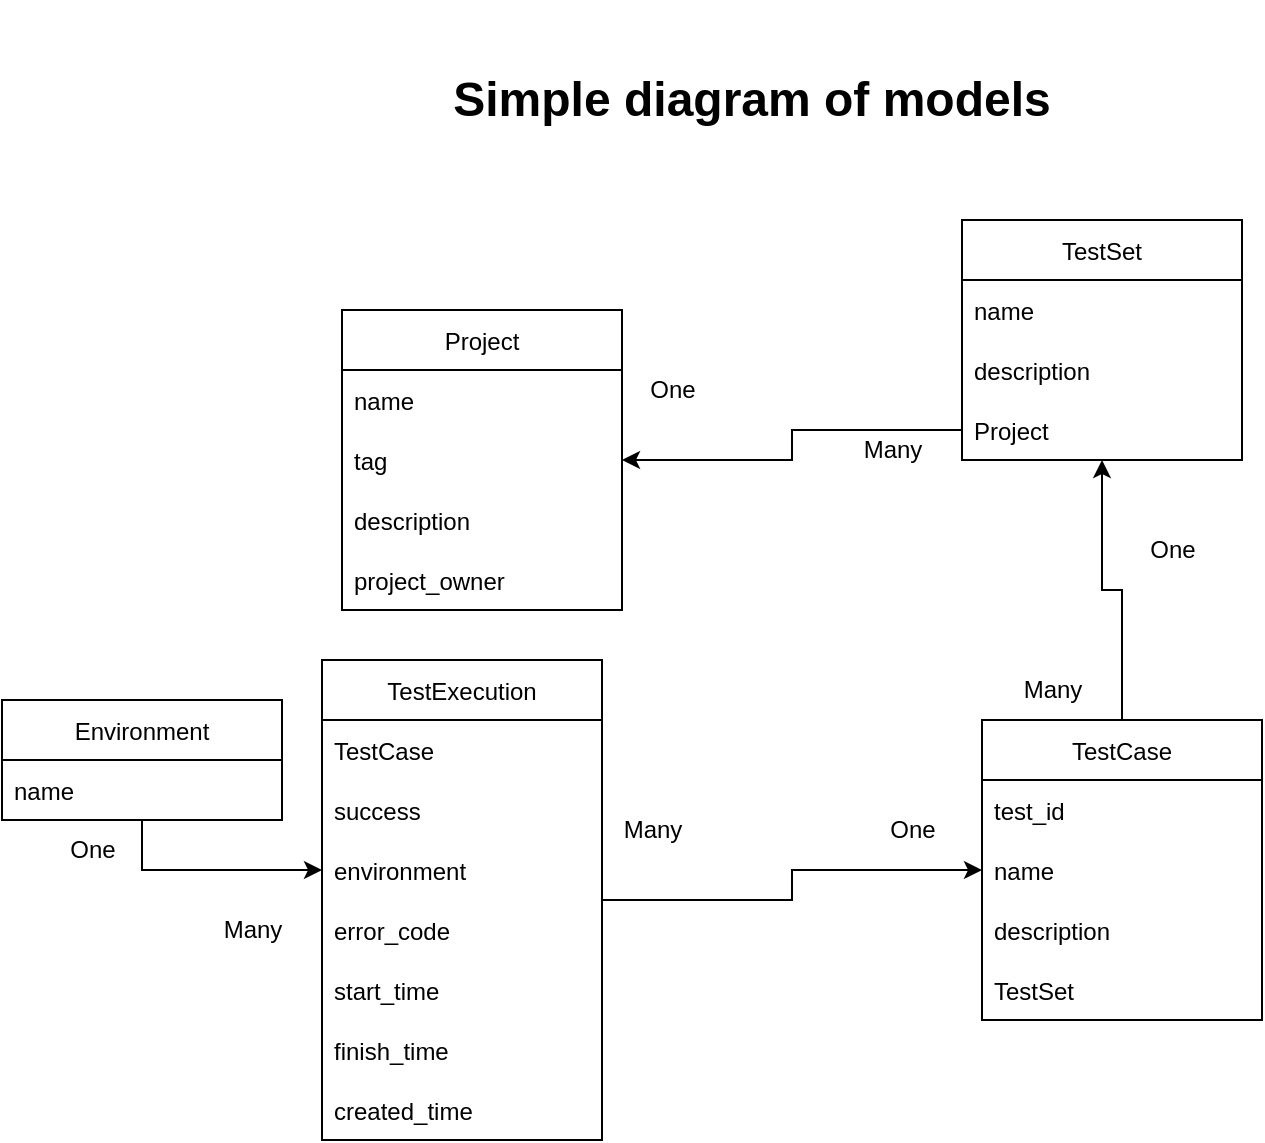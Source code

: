 <mxfile version="20.2.3" type="device"><diagram id="R2lEEEUBdFMjLlhIrx00" name="Page-1"><mxGraphModel dx="427" dy="1132" grid="1" gridSize="10" guides="1" tooltips="1" connect="1" arrows="1" fold="1" page="1" pageScale="1" pageWidth="850" pageHeight="1100" math="0" shadow="0" extFonts="Permanent Marker^https://fonts.googleapis.com/css?family=Permanent+Marker"><root><mxCell id="0"/><mxCell id="1" parent="0"/><mxCell id="YJHRBUtJpjxgZWYZYIQi-1" value="Project" style="swimlane;fontStyle=0;childLayout=stackLayout;horizontal=1;startSize=30;horizontalStack=0;resizeParent=1;resizeParentMax=0;resizeLast=0;collapsible=1;marginBottom=0;" vertex="1" parent="1"><mxGeometry x="190" y="345" width="140" height="150" as="geometry"/></mxCell><mxCell id="YJHRBUtJpjxgZWYZYIQi-2" value="name" style="text;strokeColor=none;fillColor=none;align=left;verticalAlign=middle;spacingLeft=4;spacingRight=4;overflow=hidden;points=[[0,0.5],[1,0.5]];portConstraint=eastwest;rotatable=0;" vertex="1" parent="YJHRBUtJpjxgZWYZYIQi-1"><mxGeometry y="30" width="140" height="30" as="geometry"/></mxCell><mxCell id="YJHRBUtJpjxgZWYZYIQi-40" value="tag" style="text;strokeColor=none;fillColor=none;align=left;verticalAlign=middle;spacingLeft=4;spacingRight=4;overflow=hidden;points=[[0,0.5],[1,0.5]];portConstraint=eastwest;rotatable=0;" vertex="1" parent="YJHRBUtJpjxgZWYZYIQi-1"><mxGeometry y="60" width="140" height="30" as="geometry"/></mxCell><mxCell id="YJHRBUtJpjxgZWYZYIQi-3" value="description    " style="text;strokeColor=none;fillColor=none;align=left;verticalAlign=middle;spacingLeft=4;spacingRight=4;overflow=hidden;points=[[0,0.5],[1,0.5]];portConstraint=eastwest;rotatable=0;" vertex="1" parent="YJHRBUtJpjxgZWYZYIQi-1"><mxGeometry y="90" width="140" height="30" as="geometry"/></mxCell><mxCell id="YJHRBUtJpjxgZWYZYIQi-4" value="project_owner" style="text;strokeColor=none;fillColor=none;align=left;verticalAlign=middle;spacingLeft=4;spacingRight=4;overflow=hidden;points=[[0,0.5],[1,0.5]];portConstraint=eastwest;rotatable=0;" vertex="1" parent="YJHRBUtJpjxgZWYZYIQi-1"><mxGeometry y="120" width="140" height="30" as="geometry"/></mxCell><mxCell id="YJHRBUtJpjxgZWYZYIQi-5" value="&lt;h1&gt;Simple diagram of models&lt;/h1&gt;" style="text;html=1;align=center;verticalAlign=middle;whiteSpace=wrap;rounded=0;perimeterSpacing=0;glass=0;fillColor=none;" vertex="1" parent="1"><mxGeometry x="220" y="190" width="350" height="100" as="geometry"/></mxCell><mxCell id="YJHRBUtJpjxgZWYZYIQi-19" style="edgeStyle=orthogonalEdgeStyle;rounded=0;orthogonalLoop=1;jettySize=auto;html=1;" edge="1" parent="1" source="YJHRBUtJpjxgZWYZYIQi-7" target="YJHRBUtJpjxgZWYZYIQi-13"><mxGeometry relative="1" as="geometry"/></mxCell><mxCell id="YJHRBUtJpjxgZWYZYIQi-7" value="TestExecution" style="swimlane;fontStyle=0;childLayout=stackLayout;horizontal=1;startSize=30;horizontalStack=0;resizeParent=1;resizeParentMax=0;resizeLast=0;collapsible=1;marginBottom=0;" vertex="1" parent="1"><mxGeometry x="180" y="520" width="140" height="240" as="geometry"/></mxCell><mxCell id="YJHRBUtJpjxgZWYZYIQi-8" value="TestCase" style="text;strokeColor=none;fillColor=none;align=left;verticalAlign=middle;spacingLeft=4;spacingRight=4;overflow=hidden;points=[[0,0.5],[1,0.5]];portConstraint=eastwest;rotatable=0;" vertex="1" parent="YJHRBUtJpjxgZWYZYIQi-7"><mxGeometry y="30" width="140" height="30" as="geometry"/></mxCell><mxCell id="YJHRBUtJpjxgZWYZYIQi-12" value="success" style="text;strokeColor=none;fillColor=none;align=left;verticalAlign=middle;spacingLeft=4;spacingRight=4;overflow=hidden;points=[[0,0.5],[1,0.5]];portConstraint=eastwest;rotatable=0;" vertex="1" parent="YJHRBUtJpjxgZWYZYIQi-7"><mxGeometry y="60" width="140" height="30" as="geometry"/></mxCell><mxCell id="YJHRBUtJpjxgZWYZYIQi-36" value="environment" style="text;strokeColor=none;fillColor=none;align=left;verticalAlign=middle;spacingLeft=4;spacingRight=4;overflow=hidden;points=[[0,0.5],[1,0.5]];portConstraint=eastwest;rotatable=0;" vertex="1" parent="YJHRBUtJpjxgZWYZYIQi-7"><mxGeometry y="90" width="140" height="30" as="geometry"/></mxCell><mxCell id="YJHRBUtJpjxgZWYZYIQi-11" value="error_code" style="text;strokeColor=none;fillColor=none;align=left;verticalAlign=middle;spacingLeft=4;spacingRight=4;overflow=hidden;points=[[0,0.5],[1,0.5]];portConstraint=eastwest;rotatable=0;" vertex="1" parent="YJHRBUtJpjxgZWYZYIQi-7"><mxGeometry y="120" width="140" height="30" as="geometry"/></mxCell><mxCell id="YJHRBUtJpjxgZWYZYIQi-9" value="start_time" style="text;strokeColor=none;fillColor=none;align=left;verticalAlign=middle;spacingLeft=4;spacingRight=4;overflow=hidden;points=[[0,0.5],[1,0.5]];portConstraint=eastwest;rotatable=0;" vertex="1" parent="YJHRBUtJpjxgZWYZYIQi-7"><mxGeometry y="150" width="140" height="30" as="geometry"/></mxCell><mxCell id="YJHRBUtJpjxgZWYZYIQi-10" value="finish_time" style="text;strokeColor=none;fillColor=none;align=left;verticalAlign=middle;spacingLeft=4;spacingRight=4;overflow=hidden;points=[[0,0.5],[1,0.5]];portConstraint=eastwest;rotatable=0;" vertex="1" parent="YJHRBUtJpjxgZWYZYIQi-7"><mxGeometry y="180" width="140" height="30" as="geometry"/></mxCell><mxCell id="YJHRBUtJpjxgZWYZYIQi-41" value="created_time" style="text;strokeColor=none;fillColor=none;align=left;verticalAlign=middle;spacingLeft=4;spacingRight=4;overflow=hidden;points=[[0,0.5],[1,0.5]];portConstraint=eastwest;rotatable=0;" vertex="1" parent="YJHRBUtJpjxgZWYZYIQi-7"><mxGeometry y="210" width="140" height="30" as="geometry"/></mxCell><mxCell id="YJHRBUtJpjxgZWYZYIQi-30" style="edgeStyle=orthogonalEdgeStyle;rounded=0;orthogonalLoop=1;jettySize=auto;html=1;entryX=0.5;entryY=1;entryDx=0;entryDy=0;" edge="1" parent="1" source="YJHRBUtJpjxgZWYZYIQi-13" target="YJHRBUtJpjxgZWYZYIQi-20"><mxGeometry relative="1" as="geometry"/></mxCell><mxCell id="YJHRBUtJpjxgZWYZYIQi-13" value="TestCase" style="swimlane;fontStyle=0;childLayout=stackLayout;horizontal=1;startSize=30;horizontalStack=0;resizeParent=1;resizeParentMax=0;resizeLast=0;collapsible=1;marginBottom=0;" vertex="1" parent="1"><mxGeometry x="510" y="550" width="140" height="150" as="geometry"/></mxCell><mxCell id="YJHRBUtJpjxgZWYZYIQi-39" value="test_id" style="text;strokeColor=none;fillColor=none;align=left;verticalAlign=middle;spacingLeft=4;spacingRight=4;overflow=hidden;points=[[0,0.5],[1,0.5]];portConstraint=eastwest;rotatable=0;" vertex="1" parent="YJHRBUtJpjxgZWYZYIQi-13"><mxGeometry y="30" width="140" height="30" as="geometry"/></mxCell><mxCell id="YJHRBUtJpjxgZWYZYIQi-14" value="name" style="text;strokeColor=none;fillColor=none;align=left;verticalAlign=middle;spacingLeft=4;spacingRight=4;overflow=hidden;points=[[0,0.5],[1,0.5]];portConstraint=eastwest;rotatable=0;" vertex="1" parent="YJHRBUtJpjxgZWYZYIQi-13"><mxGeometry y="60" width="140" height="30" as="geometry"/></mxCell><mxCell id="YJHRBUtJpjxgZWYZYIQi-15" value="description" style="text;strokeColor=none;fillColor=none;align=left;verticalAlign=middle;spacingLeft=4;spacingRight=4;overflow=hidden;points=[[0,0.5],[1,0.5]];portConstraint=eastwest;rotatable=0;" vertex="1" parent="YJHRBUtJpjxgZWYZYIQi-13"><mxGeometry y="90" width="140" height="30" as="geometry"/></mxCell><mxCell id="YJHRBUtJpjxgZWYZYIQi-27" value="TestSet" style="text;strokeColor=none;fillColor=none;align=left;verticalAlign=middle;spacingLeft=4;spacingRight=4;overflow=hidden;points=[[0,0.5],[1,0.5]];portConstraint=eastwest;rotatable=0;" vertex="1" parent="YJHRBUtJpjxgZWYZYIQi-13"><mxGeometry y="120" width="140" height="30" as="geometry"/></mxCell><mxCell id="YJHRBUtJpjxgZWYZYIQi-20" value="TestSet" style="swimlane;fontStyle=0;childLayout=stackLayout;horizontal=1;startSize=30;horizontalStack=0;resizeParent=1;resizeParentMax=0;resizeLast=0;collapsible=1;marginBottom=0;" vertex="1" parent="1"><mxGeometry x="500" y="300" width="140" height="120" as="geometry"/></mxCell><mxCell id="YJHRBUtJpjxgZWYZYIQi-21" value="name" style="text;strokeColor=none;fillColor=none;align=left;verticalAlign=middle;spacingLeft=4;spacingRight=4;overflow=hidden;points=[[0,0.5],[1,0.5]];portConstraint=eastwest;rotatable=0;" vertex="1" parent="YJHRBUtJpjxgZWYZYIQi-20"><mxGeometry y="30" width="140" height="30" as="geometry"/></mxCell><mxCell id="YJHRBUtJpjxgZWYZYIQi-22" value="description    " style="text;strokeColor=none;fillColor=none;align=left;verticalAlign=middle;spacingLeft=4;spacingRight=4;overflow=hidden;points=[[0,0.5],[1,0.5]];portConstraint=eastwest;rotatable=0;" vertex="1" parent="YJHRBUtJpjxgZWYZYIQi-20"><mxGeometry y="60" width="140" height="30" as="geometry"/></mxCell><mxCell id="YJHRBUtJpjxgZWYZYIQi-23" value="Project" style="text;strokeColor=none;fillColor=none;align=left;verticalAlign=middle;spacingLeft=4;spacingRight=4;overflow=hidden;points=[[0,0.5],[1,0.5]];portConstraint=eastwest;rotatable=0;" vertex="1" parent="YJHRBUtJpjxgZWYZYIQi-20"><mxGeometry y="90" width="140" height="30" as="geometry"/></mxCell><mxCell id="YJHRBUtJpjxgZWYZYIQi-25" value="One" style="text;html=1;align=center;verticalAlign=middle;resizable=0;points=[];autosize=1;strokeColor=none;fillColor=none;" vertex="1" parent="1"><mxGeometry x="450" y="590" width="50" height="30" as="geometry"/></mxCell><mxCell id="YJHRBUtJpjxgZWYZYIQi-26" value="Many" style="text;html=1;align=center;verticalAlign=middle;resizable=0;points=[];autosize=1;strokeColor=none;fillColor=none;" vertex="1" parent="1"><mxGeometry x="320" y="590" width="50" height="30" as="geometry"/></mxCell><mxCell id="YJHRBUtJpjxgZWYZYIQi-28" style="edgeStyle=orthogonalEdgeStyle;rounded=0;orthogonalLoop=1;jettySize=auto;html=1;entryX=1;entryY=0.5;entryDx=0;entryDy=0;" edge="1" parent="1" source="YJHRBUtJpjxgZWYZYIQi-23" target="YJHRBUtJpjxgZWYZYIQi-1"><mxGeometry relative="1" as="geometry"/></mxCell><mxCell id="YJHRBUtJpjxgZWYZYIQi-31" value="Many" style="text;html=1;align=center;verticalAlign=middle;resizable=0;points=[];autosize=1;strokeColor=none;fillColor=none;" vertex="1" parent="1"><mxGeometry x="520" y="520" width="50" height="30" as="geometry"/></mxCell><mxCell id="YJHRBUtJpjxgZWYZYIQi-32" value="One" style="text;html=1;align=center;verticalAlign=middle;resizable=0;points=[];autosize=1;strokeColor=none;fillColor=none;" vertex="1" parent="1"><mxGeometry x="580" y="450" width="50" height="30" as="geometry"/></mxCell><mxCell id="YJHRBUtJpjxgZWYZYIQi-34" value="Many" style="text;html=1;align=center;verticalAlign=middle;resizable=0;points=[];autosize=1;strokeColor=none;fillColor=none;" vertex="1" parent="1"><mxGeometry x="440" y="400" width="50" height="30" as="geometry"/></mxCell><mxCell id="YJHRBUtJpjxgZWYZYIQi-35" value="One" style="text;html=1;align=center;verticalAlign=middle;resizable=0;points=[];autosize=1;strokeColor=none;fillColor=none;" vertex="1" parent="1"><mxGeometry x="330" y="370" width="50" height="30" as="geometry"/></mxCell><mxCell id="YJHRBUtJpjxgZWYZYIQi-50" style="edgeStyle=orthogonalEdgeStyle;rounded=0;orthogonalLoop=1;jettySize=auto;html=1;" edge="1" parent="1" source="YJHRBUtJpjxgZWYZYIQi-42" target="YJHRBUtJpjxgZWYZYIQi-36"><mxGeometry relative="1" as="geometry"/></mxCell><mxCell id="YJHRBUtJpjxgZWYZYIQi-42" value="Environment" style="swimlane;fontStyle=0;childLayout=stackLayout;horizontal=1;startSize=30;horizontalStack=0;resizeParent=1;resizeParentMax=0;resizeLast=0;collapsible=1;marginBottom=0;" vertex="1" parent="1"><mxGeometry x="20" y="540" width="140" height="60" as="geometry"/></mxCell><mxCell id="YJHRBUtJpjxgZWYZYIQi-49" value="name" style="text;strokeColor=none;fillColor=none;align=left;verticalAlign=middle;spacingLeft=4;spacingRight=4;overflow=hidden;points=[[0,0.5],[1,0.5]];portConstraint=eastwest;rotatable=0;" vertex="1" parent="YJHRBUtJpjxgZWYZYIQi-42"><mxGeometry y="30" width="140" height="30" as="geometry"/></mxCell><mxCell id="YJHRBUtJpjxgZWYZYIQi-51" value="One" style="text;html=1;align=center;verticalAlign=middle;resizable=0;points=[];autosize=1;strokeColor=none;fillColor=none;" vertex="1" parent="1"><mxGeometry x="40" y="600" width="50" height="30" as="geometry"/></mxCell><mxCell id="YJHRBUtJpjxgZWYZYIQi-52" value="Many" style="text;html=1;align=center;verticalAlign=middle;resizable=0;points=[];autosize=1;strokeColor=none;fillColor=none;" vertex="1" parent="1"><mxGeometry x="120" y="640" width="50" height="30" as="geometry"/></mxCell></root></mxGraphModel></diagram></mxfile>